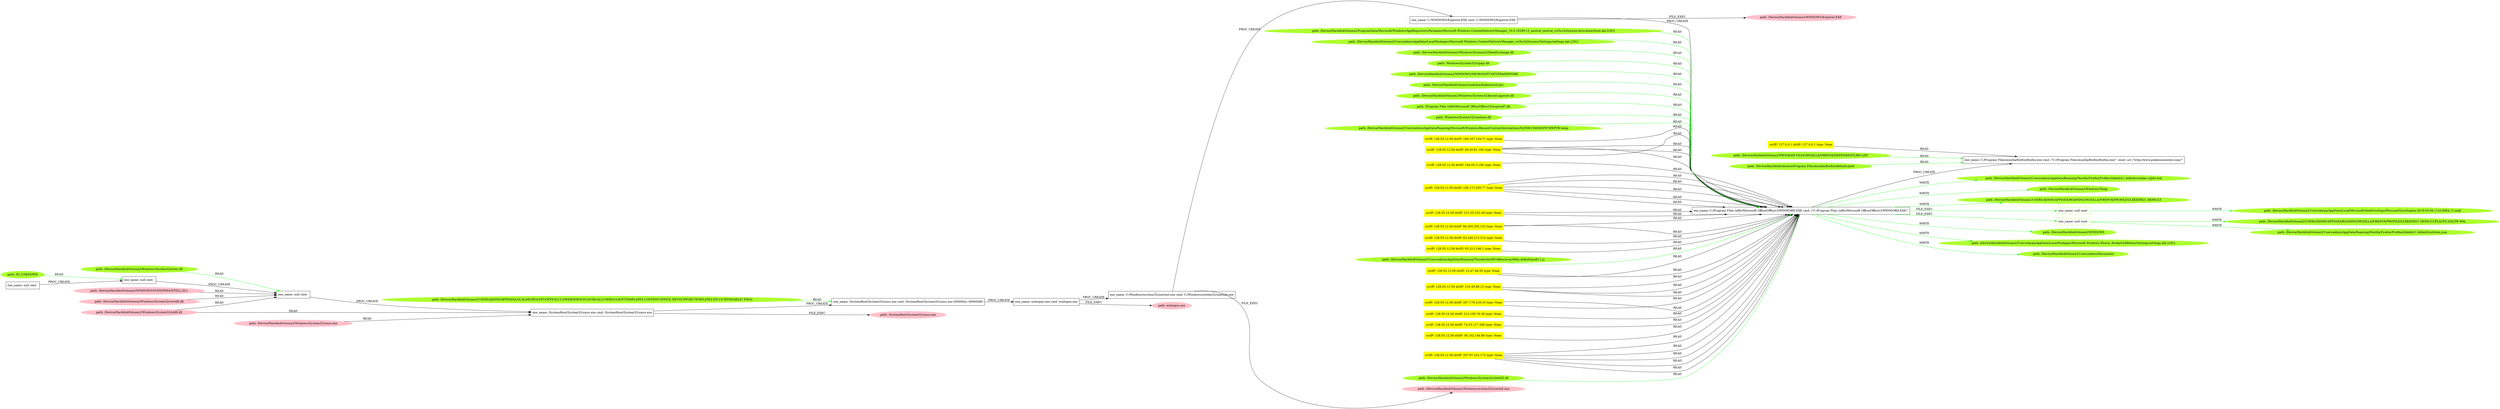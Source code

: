 digraph {
	rankdir=LR
	29 [label="exe_name: C:/Program Files (x86)/Microsoft Office/Office15/WINWORD.EXE cmd: /\"C:/Program Files (x86)/Microsoft Office/Office15/WINWORD.EXE/\"" color=black shape=box style=solid]
	93 [label="exe_name: null cmd: " color=greenyellow shape=box style=solid]
	29 -> 93 [label=FILE_EXEC color=green]
	29 [label="exe_name: C:/Program Files (x86)/Microsoft Office/Office15/WINWORD.EXE cmd: /\"C:/Program Files (x86)/Microsoft Office/Office15/WINWORD.EXE/\"" color=black shape=box style=solid]
	99 [label="exe_name: null cmd: " color=greenyellow shape=box style=solid]
	29 -> 99 [label=FILE_EXEC color=green]
	103 [label="path: /Device/HarddiskVolume2/ProgramData/Microsoft/Windows/AppRepository/Packages/Microsoft.Windows.ContentDeliveryManager_10.0.16299.15_neutral_neutral_cw5n1h2txyewy/ActivationStore.dat.LOG1" color=greenyellow shape=oval style=filled]
	29 [label="exe_name: C:/Program Files (x86)/Microsoft Office/Office15/WINWORD.EXE cmd: /\"C:/Program Files (x86)/Microsoft Office/Office15/WINWORD.EXE/\"" color=black shape=box style=solid]
	103 -> 29 [label=READ color=green]
	89 [label="path: /Device/HarddiskVolume2/Users/admin/AppData/Local/Packages/Microsoft.Windows.ContentDeliveryManager_cw5n1h2txyewy/Settings/settings.dat.LOG1" color=greenyellow shape=oval style=filled]
	29 [label="exe_name: C:/Program Files (x86)/Microsoft Office/Office15/WINWORD.EXE cmd: /\"C:/Program Files (x86)/Microsoft Office/Office15/WINWORD.EXE/\"" color=black shape=box style=solid]
	89 -> 29 [label=READ color=green]
	96 [label="path: /Device/HarddiskVolume2/Windows/System32/DataExchange.dll" color=greenyellow shape=oval style=filled]
	29 [label="exe_name: C:/Program Files (x86)/Microsoft Office/Office15/WINWORD.EXE cmd: /\"C:/Program Files (x86)/Microsoft Office/Office15/WINWORD.EXE/\"" color=black shape=box style=solid]
	96 -> 29 [label=READ color=green]
	81 [label="path: /FI_UNKNOWN" color=greenyellow shape=oval style=filled]
	49 [label="exe_name: null cmd: " color=black shape=box style=solid]
	81 -> 49 [label=READ color=green]
	92 [label="path: /Windows/System32/srpapi.dll" color=greenyellow shape=oval style=filled]
	29 [label="exe_name: C:/Program Files (x86)/Microsoft Office/Office15/WINWORD.EXE cmd: /\"C:/Program Files (x86)/Microsoft Office/Office15/WINWORD.EXE/\"" color=black shape=box style=solid]
	92 -> 29 [label=READ color=green]
	98 [label="path: /Device/HarddiskVolume2/WINDOWS/MICROSOFT.NET/FRAMEWORK" color=greenyellow shape=oval style=filled]
	29 [label="exe_name: C:/Program Files (x86)/Microsoft Office/Office15/WINWORD.EXE cmd: /\"C:/Program Files (x86)/Microsoft Office/Office15/WINWORD.EXE/\"" color=black shape=box style=solid]
	98 -> 29 [label=READ color=green]
	83 [label="path: /Device/HarddiskVolume2/USERS/ADMIN/APPDATA/LOCAL/MICROSOFT/OFFICE/15.0/WEBSERVICECACHE/ALLUSERS/CLIENTTEMPLATES.CONTENT.OFFICE.NET/SUPPORT-TEMPLATES-EN-US-MT56348247.PNG0" color=greenyellow shape=oval style=filled]
	28 [label="exe_name: /SystemRoot/System32/smss.exe cmd: /SystemRoot/System32/smss.exe 000000cc 00000080" color=black shape=box style=solid]
	83 -> 28 [label=READ color=green]
	106 [label="path: /Device/HarddiskVolume2/salt/bin/lib/keyword.pyc" color=greenyellow shape=oval style=filled]
	29 [label="exe_name: C:/Program Files (x86)/Microsoft Office/Office15/WINWORD.EXE cmd: /\"C:/Program Files (x86)/Microsoft Office/Office15/WINWORD.EXE/\"" color=black shape=box style=solid]
	106 -> 29 [label=READ color=green]
	49 [label="exe_name: null cmd: " color=black shape=box style=solid]
	46 [label="exe_name: null cmd: " color=black shape=box style=solid]
	49 -> 46 [label=PROC_CREATE color=black]
	65 [label="exe_name: null cmd: " color=black shape=box style=solid]
	49 [label="exe_name: null cmd: " color=black shape=box style=solid]
	65 -> 49 [label=PROC_CREATE color=black]
	60 [label="path: /Device/HarddiskVolume2/WINDOWS/SYSWOW64/NTDLL.DLL" color=pink shape=oval style=filled]
	46 [label="exe_name: null cmd: " color=black shape=box style=solid]
	60 -> 46 [label=READ color=black]
	61 [label="path: /Device/HarddiskVolume2/Windows/System32/vertdll.dll" color=pink shape=oval style=filled]
	46 [label="exe_name: null cmd: " color=black shape=box style=solid]
	61 -> 46 [label=READ color=black]
	76 [label="path: /Device/HarddiskVolume2/Windows/System32/ntdll.dll" color=pink shape=oval style=filled]
	46 [label="exe_name: null cmd: " color=black shape=box style=solid]
	76 -> 46 [label=READ color=black]
	46 [label="exe_name: null cmd: " color=black shape=box style=solid]
	32 [label="exe_name: /SystemRoot/System32/smss.exe cmd: /SystemRoot/System32/smss.exe" color=black shape=box style=solid]
	46 -> 32 [label=PROC_CREATE color=black]
	32 [label="exe_name: /SystemRoot/System32/smss.exe cmd: /SystemRoot/System32/smss.exe" color=black shape=box style=solid]
	79 [label="path: /SystemRoot/System32/smss.exe" color=pink shape=oval style=filled]
	32 -> 79 [label=FILE_EXEC color=black]
	48 [label="path: /Device/HarddiskVolume2/Windows/System32/smss.exe" color=pink shape=oval style=filled]
	32 [label="exe_name: /SystemRoot/System32/smss.exe cmd: /SystemRoot/System32/smss.exe" color=black shape=box style=solid]
	48 -> 32 [label=READ color=black]
	76 [label="path: /Device/HarddiskVolume2/Windows/System32/ntdll.dll" color=pink shape=oval style=filled]
	32 [label="exe_name: /SystemRoot/System32/smss.exe cmd: /SystemRoot/System32/smss.exe" color=black shape=box style=solid]
	76 -> 32 [label=READ color=black]
	32 [label="exe_name: /SystemRoot/System32/smss.exe cmd: /SystemRoot/System32/smss.exe" color=black shape=box style=solid]
	28 [label="exe_name: /SystemRoot/System32/smss.exe cmd: /SystemRoot/System32/smss.exe 000000cc 00000080" color=black shape=box style=solid]
	32 -> 28 [label=PROC_CREATE color=black]
	28 [label="exe_name: /SystemRoot/System32/smss.exe cmd: /SystemRoot/System32/smss.exe 000000cc 00000080" color=black shape=box style=solid]
	12 [label="exe_name: winlogon.exe cmd: winlogon.exe" color=black shape=box style=solid]
	28 -> 12 [label=PROC_CREATE color=black]
	12 [label="exe_name: winlogon.exe cmd: winlogon.exe" color=black shape=box style=solid]
	30 [label="path: winlogon.exe" color=pink shape=oval style=filled]
	12 -> 30 [label=FILE_EXEC color=black]
	12 [label="exe_name: winlogon.exe cmd: winlogon.exe" color=black shape=box style=solid]
	9 [label="exe_name: C:/Windows/system32/userinit.exe cmd: C:/Windows/system32/userinit.exe" color=black shape=box style=solid]
	12 -> 9 [label=PROC_CREATE color=black]
	9 [label="exe_name: C:/Windows/system32/userinit.exe cmd: C:/Windows/system32/userinit.exe" color=black shape=box style=solid]
	27 [label="path: /Device/HarddiskVolume2/Windows/system32/userinit.exe" color=pink shape=oval style=filled]
	9 -> 27 [label=FILE_EXEC color=black]
	9 [label="exe_name: C:/Windows/system32/userinit.exe cmd: C:/Windows/system32/userinit.exe" color=black shape=box style=solid]
	35 [label="exe_name: C:/WINDOWS/Explorer.EXE cmd: C:/WINDOWS/Explorer.EXE" color=black shape=box style=solid]
	9 -> 35 [label=PROC_CREATE color=black]
	35 [label="exe_name: C:/WINDOWS/Explorer.EXE cmd: C:/WINDOWS/Explorer.EXE" color=black shape=box style=solid]
	10 [label="path: /Device/HarddiskVolume2/WINDOWS/Explorer.EXE" color=pink shape=oval style=filled]
	35 -> 10 [label=FILE_EXEC color=black]
	90 [label="path: /Program Files (x86)/Microsoft Office/Office15/msproof7.dll" color=greenyellow shape=oval style=filled]
	29 [label="exe_name: C:/Program Files (x86)/Microsoft Office/Office15/WINWORD.EXE cmd: /\"C:/Program Files (x86)/Microsoft Office/Office15/WINWORD.EXE/\"" color=black shape=box style=solid]
	90 -> 29 [label=READ color=green]
	95 [label="path: /Windows/System32/combase.dll" color=greenyellow shape=oval style=filled]
	29 [label="exe_name: C:/Program Files (x86)/Microsoft Office/Office15/WINWORD.EXE cmd: /\"C:/Program Files (x86)/Microsoft Office/Office15/WINWORD.EXE/\"" color=black shape=box style=solid]
	95 -> 29 [label=READ color=green]
	29 [label="exe_name: C:/Program Files (x86)/Microsoft Office/Office15/WINWORD.EXE cmd: /\"C:/Program Files (x86)/Microsoft Office/Office15/WINWORD.EXE/\"" color=black shape=box style=solid]
	104 [label="path: /Device/HarddiskVolume2/WINDOWS" color=greenyellow shape=oval style=filled]
	29 -> 104 [label=WRITE color=green]
	97 [label="path: /Device/HarddiskVolume2/Users/admin/AppData/Roaming/Microsoft/Windows/Recent/CustomDestinations/5Q3M61VA9593F97HWPYB.temp" color=greenyellow shape=oval style=filled]
	29 [label="exe_name: C:/Program Files (x86)/Microsoft Office/Office15/WINWORD.EXE cmd: /\"C:/Program Files (x86)/Microsoft Office/Office15/WINWORD.EXE/\"" color=black shape=box style=solid]
	97 -> 29 [label=READ color=green]
	35 [label="exe_name: C:/WINDOWS/Explorer.EXE cmd: C:/WINDOWS/Explorer.EXE" color=black shape=box style=solid]
	29 [label="exe_name: C:/Program Files (x86)/Microsoft Office/Office15/WINWORD.EXE cmd: /\"C:/Program Files (x86)/Microsoft Office/Office15/WINWORD.EXE/\"" color=black shape=box style=solid]
	35 -> 29 [label=PROC_CREATE color=black]
	25 [label="srcIP: 128.55.12.56 dstIP: 168.167.134.71 type: None" color=yellow shape=box style=filled]
	29 [label="exe_name: C:/Program Files (x86)/Microsoft Office/Office15/WINWORD.EXE cmd: /\"C:/Program Files (x86)/Microsoft Office/Office15/WINWORD.EXE/\"" color=black shape=box style=solid]
	25 -> 29 [label=READ color=black]
	19 [label="srcIP: 128.55.12.56 dstIP: 66.45.81.190 type: None" color=yellow shape=box style=filled]
	29 [label="exe_name: C:/Program Files (x86)/Microsoft Office/Office15/WINWORD.EXE cmd: /\"C:/Program Files (x86)/Microsoft Office/Office15/WINWORD.EXE/\"" color=black shape=box style=solid]
	19 -> 29 [label=READ color=black]
	19 [label="srcIP: 128.55.12.56 dstIP: 66.45.81.190 type: None" color=yellow shape=box style=filled]
	29 [label="exe_name: C:/Program Files (x86)/Microsoft Office/Office15/WINWORD.EXE cmd: /\"C:/Program Files (x86)/Microsoft Office/Office15/WINWORD.EXE/\"" color=black shape=box style=solid]
	19 -> 29 [label=READ color=black]
	19 [label="srcIP: 128.55.12.56 dstIP: 66.45.81.190 type: None" color=yellow shape=box style=filled]
	29 [label="exe_name: C:/Program Files (x86)/Microsoft Office/Office15/WINWORD.EXE cmd: /\"C:/Program Files (x86)/Microsoft Office/Office15/WINWORD.EXE/\"" color=black shape=box style=solid]
	19 -> 29 [label=READ color=black]
	19 [label="srcIP: 128.55.12.56 dstIP: 66.45.81.190 type: None" color=yellow shape=box style=filled]
	29 [label="exe_name: C:/Program Files (x86)/Microsoft Office/Office15/WINWORD.EXE cmd: /\"C:/Program Files (x86)/Microsoft Office/Office15/WINWORD.EXE/\"" color=black shape=box style=solid]
	19 -> 29 [label=READ color=black]
	26 [label="srcIP: 128.55.12.56 dstIP: 194.65.3.180 type: None" color=yellow shape=box style=filled]
	29 [label="exe_name: C:/Program Files (x86)/Microsoft Office/Office15/WINWORD.EXE cmd: /\"C:/Program Files (x86)/Microsoft Office/Office15/WINWORD.EXE/\"" color=black shape=box style=solid]
	26 -> 29 [label=READ color=black]
	52 [label="srcIP: 128.55.12.56 dstIP: 198.173.255.77 type: None" color=yellow shape=box style=filled]
	29 [label="exe_name: C:/Program Files (x86)/Microsoft Office/Office15/WINWORD.EXE cmd: /\"C:/Program Files (x86)/Microsoft Office/Office15/WINWORD.EXE/\"" color=black shape=box style=solid]
	52 -> 29 [label=READ color=black]
	52 [label="srcIP: 128.55.12.56 dstIP: 198.173.255.77 type: None" color=yellow shape=box style=filled]
	29 [label="exe_name: C:/Program Files (x86)/Microsoft Office/Office15/WINWORD.EXE cmd: /\"C:/Program Files (x86)/Microsoft Office/Office15/WINWORD.EXE/\"" color=black shape=box style=solid]
	52 -> 29 [label=READ color=black]
	52 [label="srcIP: 128.55.12.56 dstIP: 198.173.255.77 type: None" color=yellow shape=box style=filled]
	29 [label="exe_name: C:/Program Files (x86)/Microsoft Office/Office15/WINWORD.EXE cmd: /\"C:/Program Files (x86)/Microsoft Office/Office15/WINWORD.EXE/\"" color=black shape=box style=solid]
	52 -> 29 [label=READ color=black]
	52 [label="srcIP: 128.55.12.56 dstIP: 198.173.255.77 type: None" color=yellow shape=box style=filled]
	29 [label="exe_name: C:/Program Files (x86)/Microsoft Office/Office15/WINWORD.EXE cmd: /\"C:/Program Files (x86)/Microsoft Office/Office15/WINWORD.EXE/\"" color=black shape=box style=solid]
	52 -> 29 [label=READ color=black]
	52 [label="srcIP: 128.55.12.56 dstIP: 198.173.255.77 type: None" color=yellow shape=box style=filled]
	29 [label="exe_name: C:/Program Files (x86)/Microsoft Office/Office15/WINWORD.EXE cmd: /\"C:/Program Files (x86)/Microsoft Office/Office15/WINWORD.EXE/\"" color=black shape=box style=solid]
	52 -> 29 [label=READ color=black]
	56 [label="srcIP: 128.55.12.56 dstIP: 84.205.255.152 type: None" color=yellow shape=box style=filled]
	29 [label="exe_name: C:/Program Files (x86)/Microsoft Office/Office15/WINWORD.EXE cmd: /\"C:/Program Files (x86)/Microsoft Office/Office15/WINWORD.EXE/\"" color=black shape=box style=solid]
	56 -> 29 [label=READ color=black]
	56 [label="srcIP: 128.55.12.56 dstIP: 84.205.255.152 type: None" color=yellow shape=box style=filled]
	29 [label="exe_name: C:/Program Files (x86)/Microsoft Office/Office15/WINWORD.EXE cmd: /\"C:/Program Files (x86)/Microsoft Office/Office15/WINWORD.EXE/\"" color=black shape=box style=solid]
	56 -> 29 [label=READ color=black]
	29 [label="exe_name: C:/Program Files (x86)/Microsoft Office/Office15/WINWORD.EXE cmd: /\"C:/Program Files (x86)/Microsoft Office/Office15/WINWORD.EXE/\"" color=black shape=box style=solid]
	88 [label="path: /Device/HarddiskVolume2/Users/darpa/AppData/Local/Packages/Microsoft.Windows.Photos_8wekyb3d8bbwe/Settings/settings.dat.LOG1" color=greenyellow shape=oval style=filled]
	29 -> 88 [label=WRITE color=green]
	62 [label="srcIP: 128.55.12.56 dstIP: 63.240.213.214 type: None" color=yellow shape=box style=filled]
	29 [label="exe_name: C:/Program Files (x86)/Microsoft Office/Office15/WINWORD.EXE cmd: /\"C:/Program Files (x86)/Microsoft Office/Office15/WINWORD.EXE/\"" color=black shape=box style=solid]
	62 -> 29 [label=READ color=black]
	11 [label="srcIP: 128.55.12.56 dstIP: 65.213.146.1 type: None" color=yellow shape=box style=filled]
	29 [label="exe_name: C:/Program Files (x86)/Microsoft Office/Office15/WINWORD.EXE cmd: /\"C:/Program Files (x86)/Microsoft Office/Office15/WINWORD.EXE/\"" color=black shape=box style=solid]
	11 -> 29 [label=READ color=black]
	29 [label="exe_name: C:/Program Files (x86)/Microsoft Office/Office15/WINWORD.EXE cmd: /\"C:/Program Files (x86)/Microsoft Office/Office15/WINWORD.EXE/\"" color=black shape=box style=solid]
	87 [label="path: /Device/HarddiskVolume2/Users/admin/Documents" color=greenyellow shape=oval style=filled]
	29 -> 87 [label=WRITE color=green]
	93 [label="exe_name: null cmd: " color=greenyellow shape=box style=solid]
	94 [label="path: /Device/HarddiskVolume2/Users/darpa/AppData/Local/Microsoft/OneDrive/logs/Personal/SyncEngine-2019-05-09.1143.8064.11.aodl" color=greenyellow shape=oval style=filled]
	93 -> 94 [label=WRITE color=green]
	91 [label="path: /Device/HarddiskVolume2/Users/admin/AppData/Roaming/Thunderbird/Profiles/xxsq346m.default/prefs-1.js" color=greenyellow shape=oval style=filled]
	29 [label="exe_name: C:/Program Files (x86)/Microsoft Office/Office15/WINWORD.EXE cmd: /\"C:/Program Files (x86)/Microsoft Office/Office15/WINWORD.EXE/\"" color=black shape=box style=solid]
	91 -> 29 [label=READ color=green]
	99 [label="exe_name: null cmd: " color=greenyellow shape=box style=solid]
	101 [label="path: /Device/HarddiskVolume2/USERS/ADMIN/APPDATA/ROAMING/MOZILLA/FIREFOX/PROFILES/LXKEHH21.DEFAULT/PLACES.SQLITE-WAL" color=greenyellow shape=oval style=filled]
	99 -> 101 [label=WRITE color=green]
	99 [label="exe_name: null cmd: " color=greenyellow shape=box style=solid]
	100 [label="path: /Device/HarddiskVolume2/Users/admin/AppData/Roaming/Mozilla/Firefox/Profiles/lxkehh21.default/xulstore.json" color=greenyellow shape=oval style=filled]
	99 -> 100 [label=WRITE color=green]
	55 [label="srcIP: 128.55.12.56 dstIP: 12.47.46.55 type: None" color=yellow shape=box style=filled]
	29 [label="exe_name: C:/Program Files (x86)/Microsoft Office/Office15/WINWORD.EXE cmd: /\"C:/Program Files (x86)/Microsoft Office/Office15/WINWORD.EXE/\"" color=black shape=box style=solid]
	55 -> 29 [label=READ color=black]
	55 [label="srcIP: 128.55.12.56 dstIP: 12.47.46.55 type: None" color=yellow shape=box style=filled]
	29 [label="exe_name: C:/Program Files (x86)/Microsoft Office/Office15/WINWORD.EXE cmd: /\"C:/Program Files (x86)/Microsoft Office/Office15/WINWORD.EXE/\"" color=black shape=box style=solid]
	55 -> 29 [label=READ color=black]
	44 [label="srcIP: 128.55.12.56 dstIP: 216.49.88.12 type: None" color=yellow shape=box style=filled]
	29 [label="exe_name: C:/Program Files (x86)/Microsoft Office/Office15/WINWORD.EXE cmd: /\"C:/Program Files (x86)/Microsoft Office/Office15/WINWORD.EXE/\"" color=black shape=box style=solid]
	44 -> 29 [label=READ color=black]
	44 [label="srcIP: 128.55.12.56 dstIP: 216.49.88.12 type: None" color=yellow shape=box style=filled]
	29 [label="exe_name: C:/Program Files (x86)/Microsoft Office/Office15/WINWORD.EXE cmd: /\"C:/Program Files (x86)/Microsoft Office/Office15/WINWORD.EXE/\"" color=black shape=box style=solid]
	44 -> 29 [label=READ color=black]
	44 [label="srcIP: 128.55.12.56 dstIP: 216.49.88.12 type: None" color=yellow shape=box style=filled]
	29 [label="exe_name: C:/Program Files (x86)/Microsoft Office/Office15/WINWORD.EXE cmd: /\"C:/Program Files (x86)/Microsoft Office/Office15/WINWORD.EXE/\"" color=black shape=box style=solid]
	44 -> 29 [label=READ color=black]
	21 [label="srcIP: 128.55.12.56 dstIP: 207.176.216.10 type: None" color=yellow shape=box style=filled]
	29 [label="exe_name: C:/Program Files (x86)/Microsoft Office/Office15/WINWORD.EXE cmd: /\"C:/Program Files (x86)/Microsoft Office/Office15/WINWORD.EXE/\"" color=black shape=box style=solid]
	21 -> 29 [label=READ color=black]
	21 [label="srcIP: 128.55.12.56 dstIP: 207.176.216.10 type: None" color=yellow shape=box style=filled]
	29 [label="exe_name: C:/Program Files (x86)/Microsoft Office/Office15/WINWORD.EXE cmd: /\"C:/Program Files (x86)/Microsoft Office/Office15/WINWORD.EXE/\"" color=black shape=box style=solid]
	21 -> 29 [label=READ color=black]
	53 [label="srcIP: 128.55.12.56 dstIP: 213.195.76.38 type: None" color=yellow shape=box style=filled]
	29 [label="exe_name: C:/Program Files (x86)/Microsoft Office/Office15/WINWORD.EXE cmd: /\"C:/Program Files (x86)/Microsoft Office/Office15/WINWORD.EXE/\"" color=black shape=box style=solid]
	53 -> 29 [label=READ color=black]
	23 [label="srcIP: 128.55.12.56 dstIP: 74.53.127.208 type: None" color=yellow shape=box style=filled]
	29 [label="exe_name: C:/Program Files (x86)/Microsoft Office/Office15/WINWORD.EXE cmd: /\"C:/Program Files (x86)/Microsoft Office/Office15/WINWORD.EXE/\"" color=black shape=box style=solid]
	23 -> 29 [label=READ color=black]
	39 [label="srcIP: 128.55.12.56 dstIP: 38.102.144.80 type: None" color=yellow shape=box style=filled]
	29 [label="exe_name: C:/Program Files (x86)/Microsoft Office/Office15/WINWORD.EXE cmd: /\"C:/Program Files (x86)/Microsoft Office/Office15/WINWORD.EXE/\"" color=black shape=box style=solid]
	39 -> 29 [label=READ color=black]
	51 [label="srcIP: 128.55.12.56 dstIP: 207.97.224.172 type: None" color=yellow shape=box style=filled]
	29 [label="exe_name: C:/Program Files (x86)/Microsoft Office/Office15/WINWORD.EXE cmd: /\"C:/Program Files (x86)/Microsoft Office/Office15/WINWORD.EXE/\"" color=black shape=box style=solid]
	51 -> 29 [label=READ color=black]
	51 [label="srcIP: 128.55.12.56 dstIP: 207.97.224.172 type: None" color=yellow shape=box style=filled]
	29 [label="exe_name: C:/Program Files (x86)/Microsoft Office/Office15/WINWORD.EXE cmd: /\"C:/Program Files (x86)/Microsoft Office/Office15/WINWORD.EXE/\"" color=black shape=box style=solid]
	51 -> 29 [label=READ color=black]
	51 [label="srcIP: 128.55.12.56 dstIP: 207.97.224.172 type: None" color=yellow shape=box style=filled]
	29 [label="exe_name: C:/Program Files (x86)/Microsoft Office/Office15/WINWORD.EXE cmd: /\"C:/Program Files (x86)/Microsoft Office/Office15/WINWORD.EXE/\"" color=black shape=box style=solid]
	51 -> 29 [label=READ color=black]
	51 [label="srcIP: 128.55.12.56 dstIP: 207.97.224.172 type: None" color=yellow shape=box style=filled]
	29 [label="exe_name: C:/Program Files (x86)/Microsoft Office/Office15/WINWORD.EXE cmd: /\"C:/Program Files (x86)/Microsoft Office/Office15/WINWORD.EXE/\"" color=black shape=box style=solid]
	51 -> 29 [label=READ color=black]
	51 [label="srcIP: 128.55.12.56 dstIP: 207.97.224.172 type: None" color=yellow shape=box style=filled]
	29 [label="exe_name: C:/Program Files (x86)/Microsoft Office/Office15/WINWORD.EXE cmd: /\"C:/Program Files (x86)/Microsoft Office/Office15/WINWORD.EXE/\"" color=black shape=box style=solid]
	51 -> 29 [label=READ color=black]
	84 [label="path: /Device/HarddiskVolume2/Windows/System32/shell32.dll" color=greenyellow shape=oval style=filled]
	29 [label="exe_name: C:/Program Files (x86)/Microsoft Office/Office15/WINWORD.EXE cmd: /\"C:/Program Files (x86)/Microsoft Office/Office15/WINWORD.EXE/\"" color=black shape=box style=solid]
	84 -> 29 [label=READ color=green]
	82 [label="path: /Device/HarddiskVolume2/Windows/System32/tzres.dll" color=greenyellow shape=oval style=filled]
	46 [label="exe_name: null cmd: " color=black shape=box style=solid]
	82 -> 46 [label=READ color=green]
	71 [label="srcIP: 128.55.12.56 dstIP: 212.25.232.48 type: None" color=yellow shape=box style=filled]
	29 [label="exe_name: C:/Program Files (x86)/Microsoft Office/Office15/WINWORD.EXE cmd: /\"C:/Program Files (x86)/Microsoft Office/Office15/WINWORD.EXE/\"" color=black shape=box style=solid]
	71 -> 29 [label=READ color=black]
	71 [label="srcIP: 128.55.12.56 dstIP: 212.25.232.48 type: None" color=yellow shape=box style=filled]
	29 [label="exe_name: C:/Program Files (x86)/Microsoft Office/Office15/WINWORD.EXE cmd: /\"C:/Program Files (x86)/Microsoft Office/Office15/WINWORD.EXE/\"" color=black shape=box style=solid]
	71 -> 29 [label=READ color=black]
	29 [label="exe_name: C:/Program Files (x86)/Microsoft Office/Office15/WINWORD.EXE cmd: /\"C:/Program Files (x86)/Microsoft Office/Office15/WINWORD.EXE/\"" color=black shape=box style=solid]
	0 [label="exe_name: C:/Program Files/mozilla/firefox/firefox.exe cmd: /\"C:/Program Files/mozilla/firefox/firefox.exe/\" -osint -url /\"http://www.pokemoncenter.com//\"" color=black shape=box style=solid]
	29 -> 0 [label=PROC_CREATE color=black]
	33 [label="srcIP: 127.0.0.1 dstIP: 127.0.0.1 type: None" color=yellow shape=box style=filled]
	0 [label="exe_name: C:/Program Files/mozilla/firefox/firefox.exe cmd: /\"C:/Program Files/mozilla/firefox/firefox.exe/\" -osint -url /\"http://www.pokemoncenter.com//\"" color=black shape=box style=solid]
	33 -> 0 [label=READ color=black]
	108 [label="path: /Device/HarddiskVolume2/PROGRAM FILES/MOZILLA/FIREFOX/DEPENDENTLIBS.LIST" color=greenyellow shape=oval style=filled]
	0 [label="exe_name: C:/Program Files/mozilla/firefox/firefox.exe cmd: /\"C:/Program Files/mozilla/firefox/firefox.exe/\" -osint -url /\"http://www.pokemoncenter.com//\"" color=black shape=box style=solid]
	108 -> 0 [label=READ color=green]
	29 [label="exe_name: C:/Program Files (x86)/Microsoft Office/Office15/WINWORD.EXE cmd: /\"C:/Program Files (x86)/Microsoft Office/Office15/WINWORD.EXE/\"" color=black shape=box style=solid]
	102 [label="path: /Device/HarddiskVolume2/Users/admin/AppData/Roaming/Mozilla/Firefox/Profiles/lxkehh21.default/cookies.sqlite-wal" color=greenyellow shape=oval style=filled]
	29 -> 102 [label=WRITE color=green]
	29 [label="exe_name: C:/Program Files (x86)/Microsoft Office/Office15/WINWORD.EXE cmd: /\"C:/Program Files (x86)/Microsoft Office/Office15/WINWORD.EXE/\"" color=black shape=box style=solid]
	86 [label="path: /Device/HarddiskVolume2/Windows/Temp" color=greenyellow shape=oval style=filled]
	29 -> 86 [label=WRITE color=green]
	29 [label="exe_name: C:/Program Files (x86)/Microsoft Office/Office15/WINWORD.EXE cmd: /\"C:/Program Files (x86)/Microsoft Office/Office15/WINWORD.EXE/\"" color=black shape=box style=solid]
	105 [label="path: /Device/HarddiskVolume2/USERS/ADMIN/APPDATA/ROAMING/MOZILLA/FIREFOX/PROFILES/LXKEHH21.DEFAULT" color=greenyellow shape=oval style=filled]
	29 -> 105 [label=WRITE color=green]
	85 [label="path: /Device/HarddiskVolume2/Windows/System32/kernel.appcore.dll" color=greenyellow shape=oval style=filled]
	29 [label="exe_name: C:/Program Files (x86)/Microsoft Office/Office15/WINWORD.EXE cmd: /\"C:/Program Files (x86)/Microsoft Office/Office15/WINWORD.EXE/\"" color=black shape=box style=solid]
	85 -> 29 [label=READ color=green]
	107 [label="path: /Device/HarddiskVolume2/Program Files/mozilla/firefox/defaults/pref" color=greenyellow shape=oval style=filled]
	0 [label="exe_name: C:/Program Files/mozilla/firefox/firefox.exe cmd: /\"C:/Program Files/mozilla/firefox/firefox.exe/\" -osint -url /\"http://www.pokemoncenter.com//\"" color=black shape=box style=solid]
	107 -> 0 [label=READ color=green]
}

